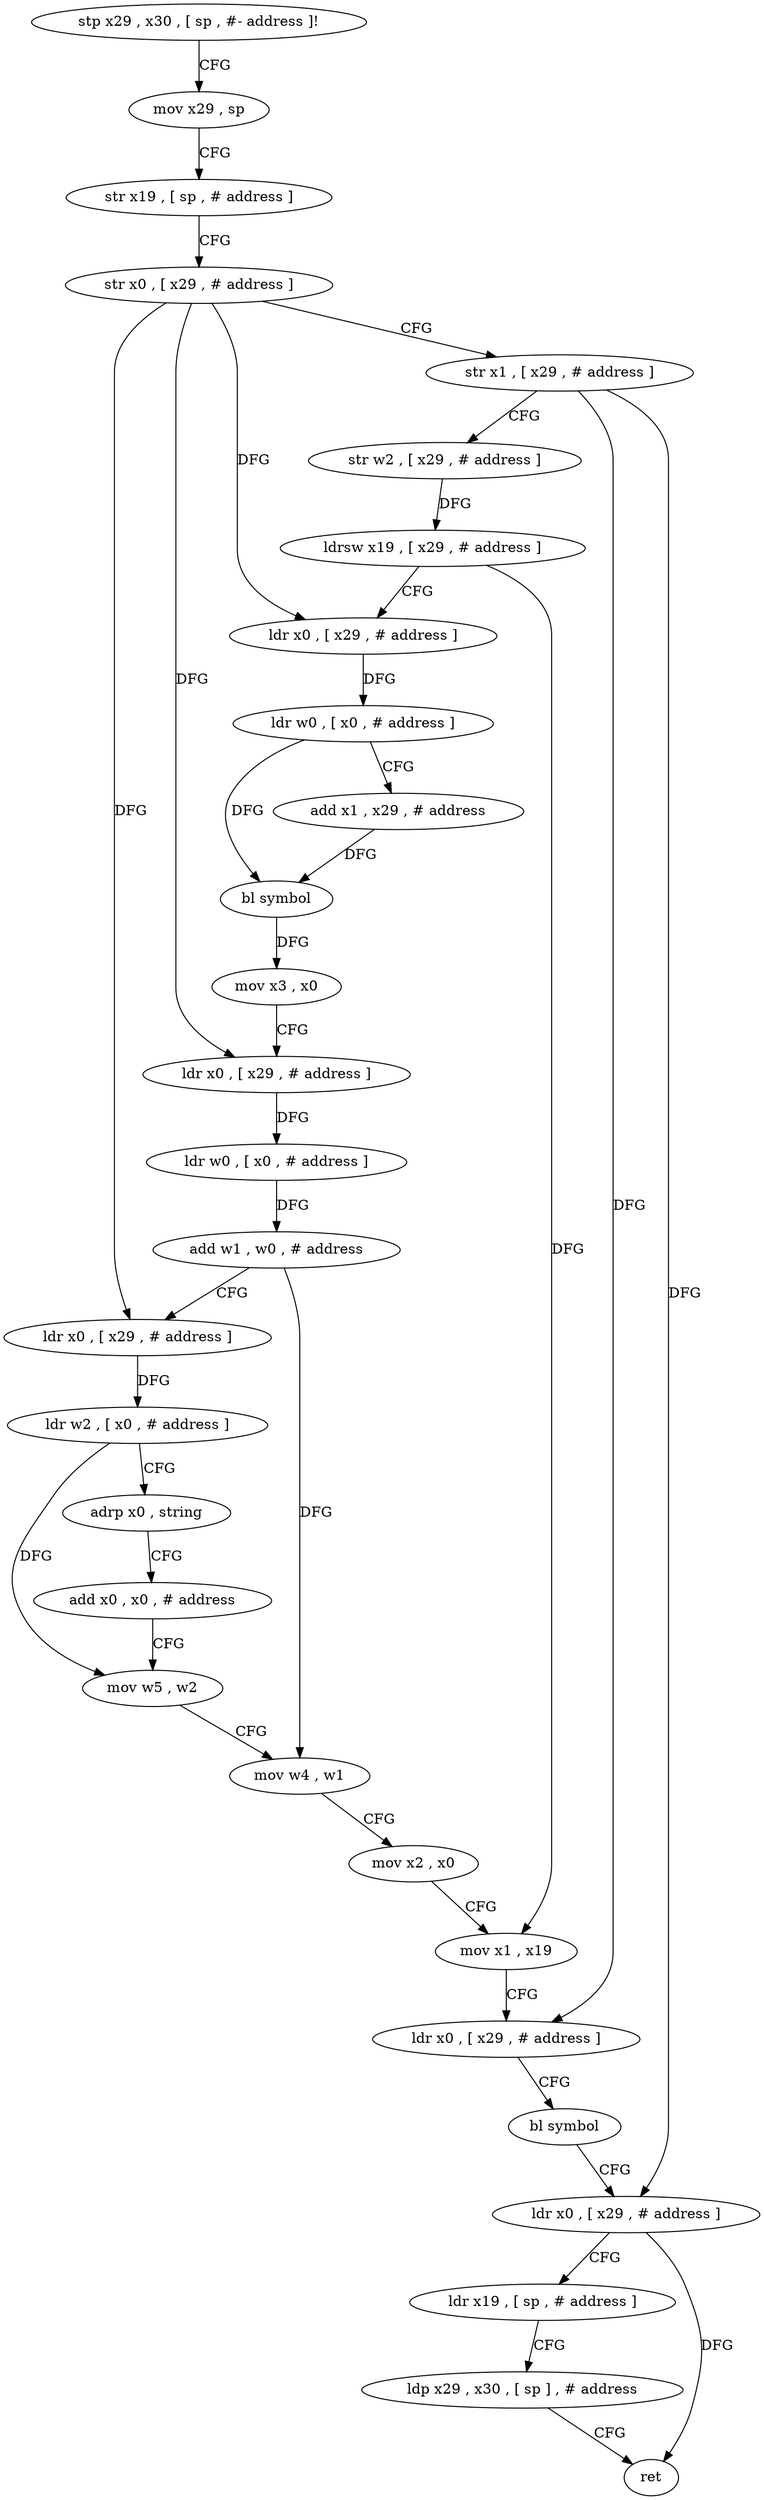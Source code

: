 digraph "func" {
"4362416" [label = "stp x29 , x30 , [ sp , #- address ]!" ]
"4362420" [label = "mov x29 , sp" ]
"4362424" [label = "str x19 , [ sp , # address ]" ]
"4362428" [label = "str x0 , [ x29 , # address ]" ]
"4362432" [label = "str x1 , [ x29 , # address ]" ]
"4362436" [label = "str w2 , [ x29 , # address ]" ]
"4362440" [label = "ldrsw x19 , [ x29 , # address ]" ]
"4362444" [label = "ldr x0 , [ x29 , # address ]" ]
"4362448" [label = "ldr w0 , [ x0 , # address ]" ]
"4362452" [label = "add x1 , x29 , # address" ]
"4362456" [label = "bl symbol" ]
"4362460" [label = "mov x3 , x0" ]
"4362464" [label = "ldr x0 , [ x29 , # address ]" ]
"4362468" [label = "ldr w0 , [ x0 , # address ]" ]
"4362472" [label = "add w1 , w0 , # address" ]
"4362476" [label = "ldr x0 , [ x29 , # address ]" ]
"4362480" [label = "ldr w2 , [ x0 , # address ]" ]
"4362484" [label = "adrp x0 , string" ]
"4362488" [label = "add x0 , x0 , # address" ]
"4362492" [label = "mov w5 , w2" ]
"4362496" [label = "mov w4 , w1" ]
"4362500" [label = "mov x2 , x0" ]
"4362504" [label = "mov x1 , x19" ]
"4362508" [label = "ldr x0 , [ x29 , # address ]" ]
"4362512" [label = "bl symbol" ]
"4362516" [label = "ldr x0 , [ x29 , # address ]" ]
"4362520" [label = "ldr x19 , [ sp , # address ]" ]
"4362524" [label = "ldp x29 , x30 , [ sp ] , # address" ]
"4362528" [label = "ret" ]
"4362416" -> "4362420" [ label = "CFG" ]
"4362420" -> "4362424" [ label = "CFG" ]
"4362424" -> "4362428" [ label = "CFG" ]
"4362428" -> "4362432" [ label = "CFG" ]
"4362428" -> "4362444" [ label = "DFG" ]
"4362428" -> "4362464" [ label = "DFG" ]
"4362428" -> "4362476" [ label = "DFG" ]
"4362432" -> "4362436" [ label = "CFG" ]
"4362432" -> "4362508" [ label = "DFG" ]
"4362432" -> "4362516" [ label = "DFG" ]
"4362436" -> "4362440" [ label = "DFG" ]
"4362440" -> "4362444" [ label = "CFG" ]
"4362440" -> "4362504" [ label = "DFG" ]
"4362444" -> "4362448" [ label = "DFG" ]
"4362448" -> "4362452" [ label = "CFG" ]
"4362448" -> "4362456" [ label = "DFG" ]
"4362452" -> "4362456" [ label = "DFG" ]
"4362456" -> "4362460" [ label = "DFG" ]
"4362460" -> "4362464" [ label = "CFG" ]
"4362464" -> "4362468" [ label = "DFG" ]
"4362468" -> "4362472" [ label = "DFG" ]
"4362472" -> "4362476" [ label = "CFG" ]
"4362472" -> "4362496" [ label = "DFG" ]
"4362476" -> "4362480" [ label = "DFG" ]
"4362480" -> "4362484" [ label = "CFG" ]
"4362480" -> "4362492" [ label = "DFG" ]
"4362484" -> "4362488" [ label = "CFG" ]
"4362488" -> "4362492" [ label = "CFG" ]
"4362492" -> "4362496" [ label = "CFG" ]
"4362496" -> "4362500" [ label = "CFG" ]
"4362500" -> "4362504" [ label = "CFG" ]
"4362504" -> "4362508" [ label = "CFG" ]
"4362508" -> "4362512" [ label = "CFG" ]
"4362512" -> "4362516" [ label = "CFG" ]
"4362516" -> "4362520" [ label = "CFG" ]
"4362516" -> "4362528" [ label = "DFG" ]
"4362520" -> "4362524" [ label = "CFG" ]
"4362524" -> "4362528" [ label = "CFG" ]
}
